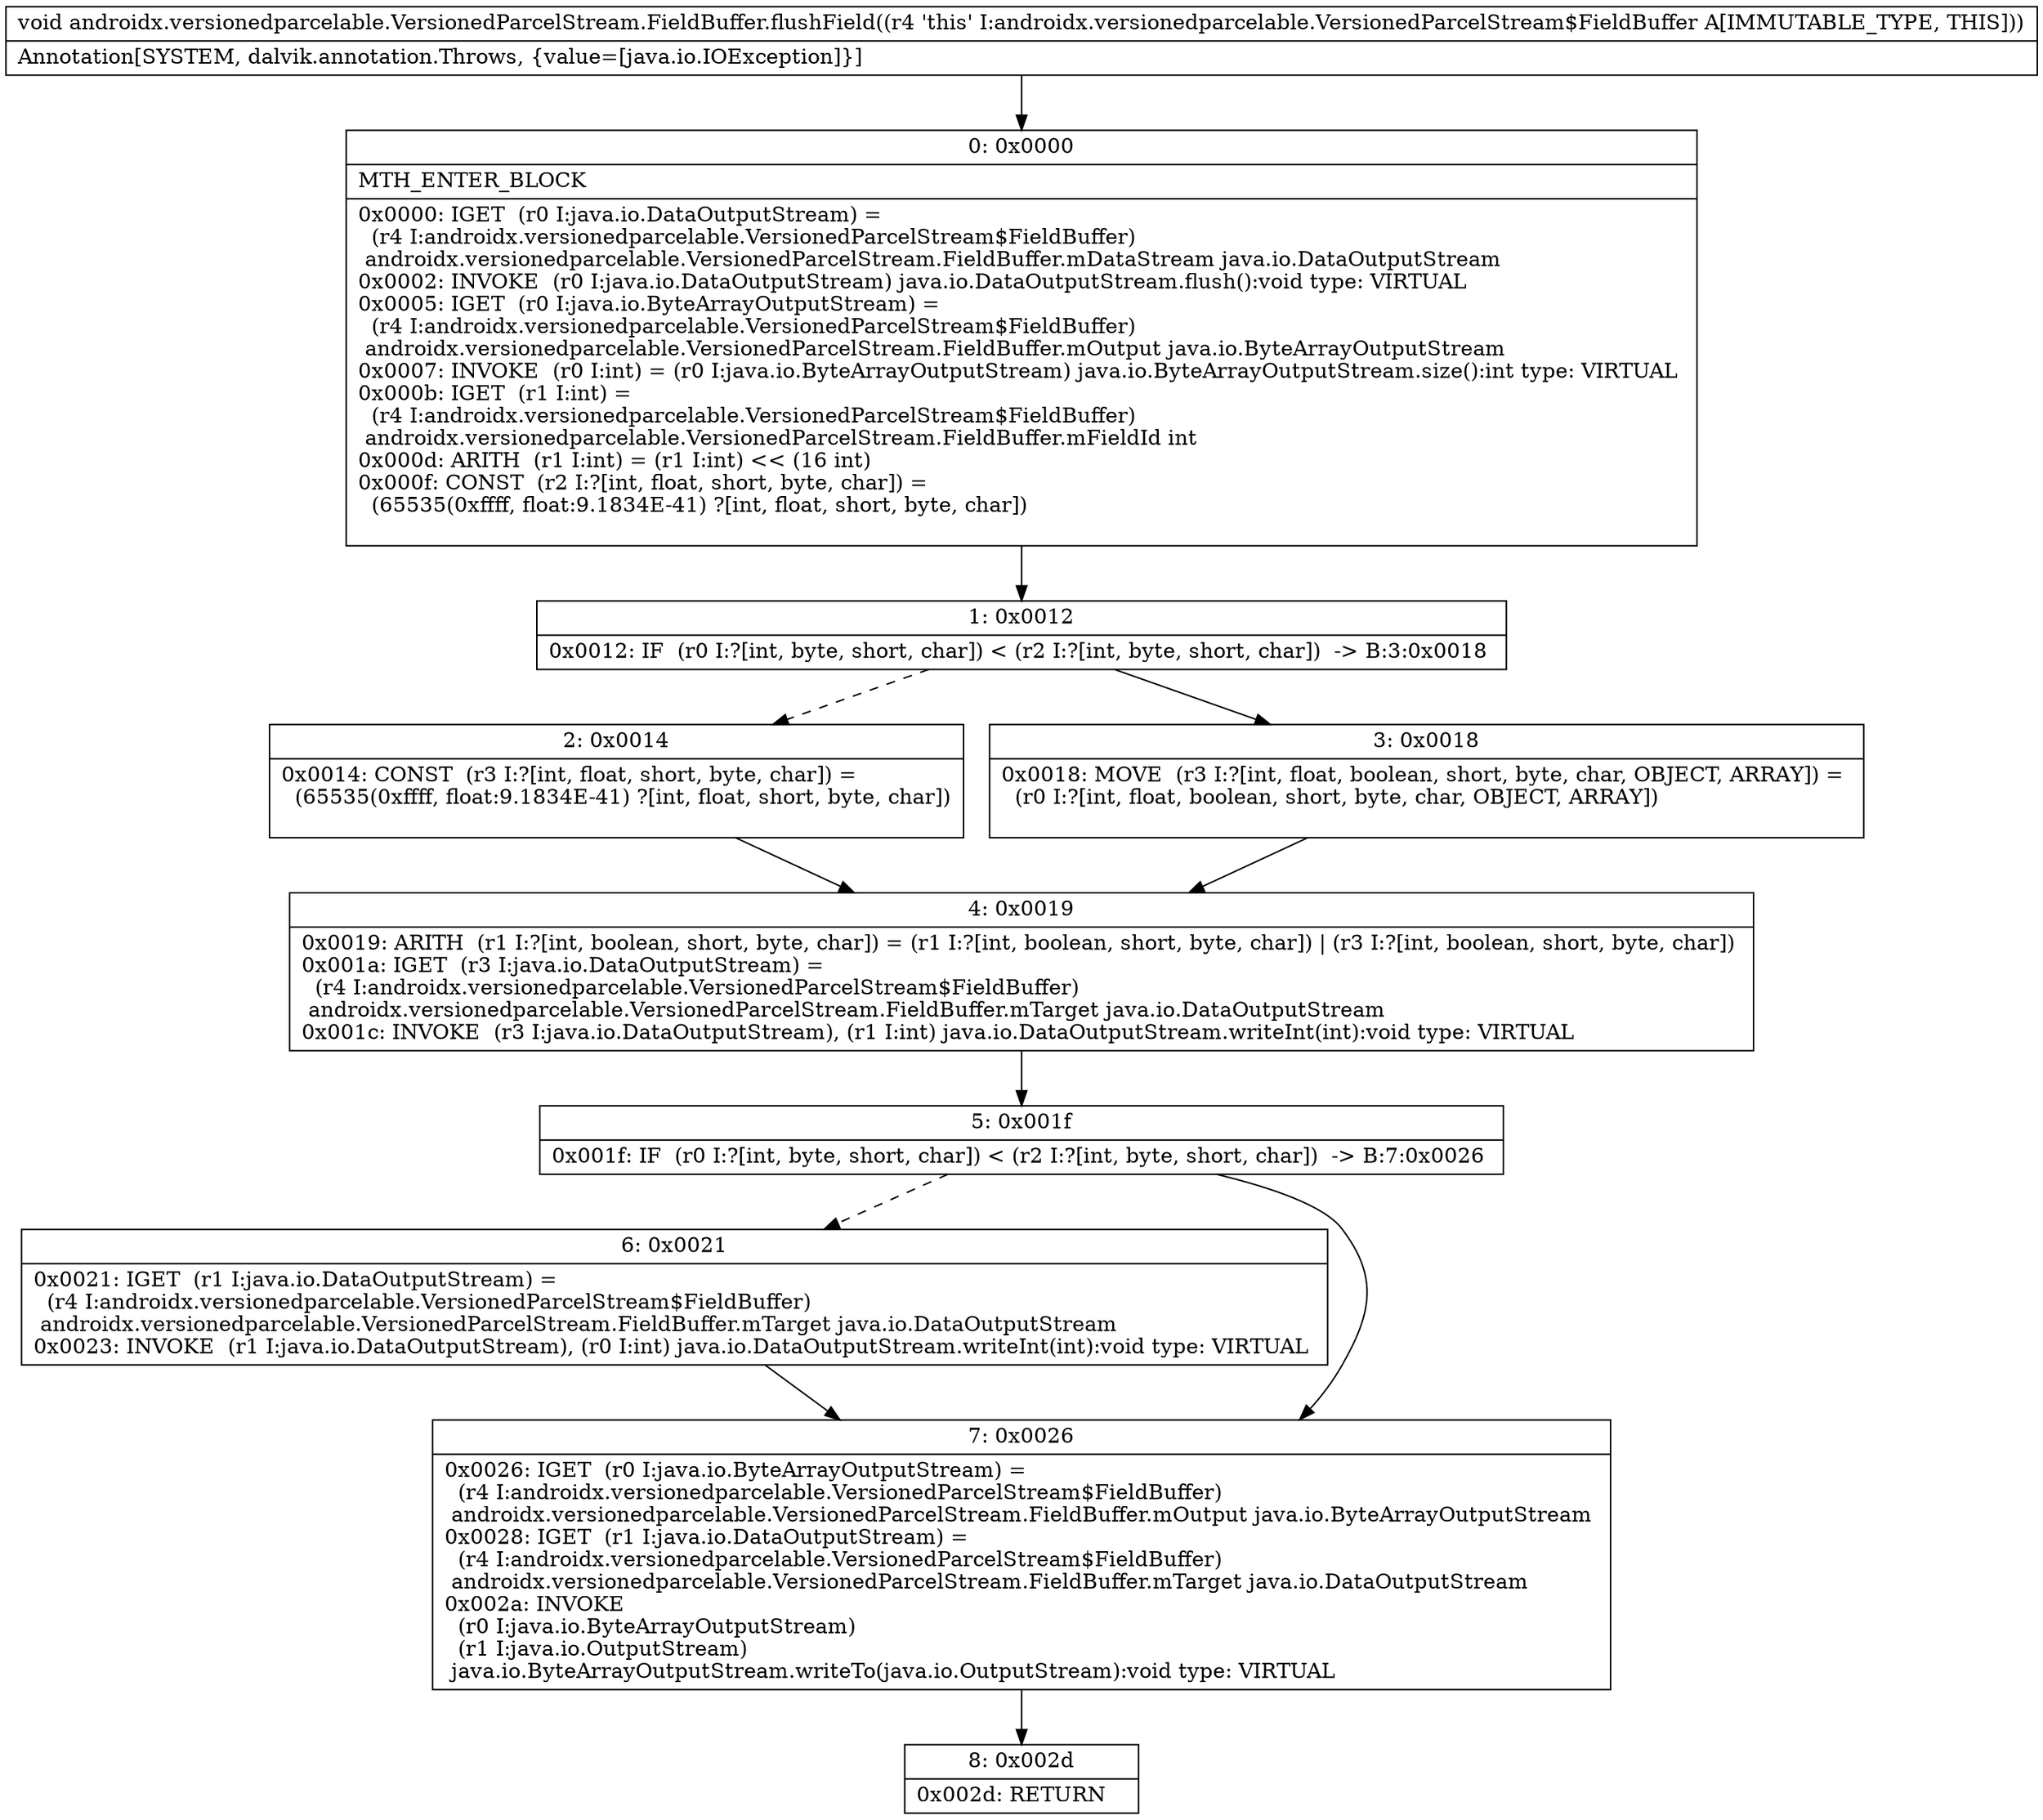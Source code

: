digraph "CFG forandroidx.versionedparcelable.VersionedParcelStream.FieldBuffer.flushField()V" {
Node_0 [shape=record,label="{0\:\ 0x0000|MTH_ENTER_BLOCK\l|0x0000: IGET  (r0 I:java.io.DataOutputStream) = \l  (r4 I:androidx.versionedparcelable.VersionedParcelStream$FieldBuffer)\l androidx.versionedparcelable.VersionedParcelStream.FieldBuffer.mDataStream java.io.DataOutputStream \l0x0002: INVOKE  (r0 I:java.io.DataOutputStream) java.io.DataOutputStream.flush():void type: VIRTUAL \l0x0005: IGET  (r0 I:java.io.ByteArrayOutputStream) = \l  (r4 I:androidx.versionedparcelable.VersionedParcelStream$FieldBuffer)\l androidx.versionedparcelable.VersionedParcelStream.FieldBuffer.mOutput java.io.ByteArrayOutputStream \l0x0007: INVOKE  (r0 I:int) = (r0 I:java.io.ByteArrayOutputStream) java.io.ByteArrayOutputStream.size():int type: VIRTUAL \l0x000b: IGET  (r1 I:int) = \l  (r4 I:androidx.versionedparcelable.VersionedParcelStream$FieldBuffer)\l androidx.versionedparcelable.VersionedParcelStream.FieldBuffer.mFieldId int \l0x000d: ARITH  (r1 I:int) = (r1 I:int) \<\< (16 int) \l0x000f: CONST  (r2 I:?[int, float, short, byte, char]) = \l  (65535(0xffff, float:9.1834E\-41) ?[int, float, short, byte, char])\l \l}"];
Node_1 [shape=record,label="{1\:\ 0x0012|0x0012: IF  (r0 I:?[int, byte, short, char]) \< (r2 I:?[int, byte, short, char])  \-\> B:3:0x0018 \l}"];
Node_2 [shape=record,label="{2\:\ 0x0014|0x0014: CONST  (r3 I:?[int, float, short, byte, char]) = \l  (65535(0xffff, float:9.1834E\-41) ?[int, float, short, byte, char])\l \l}"];
Node_3 [shape=record,label="{3\:\ 0x0018|0x0018: MOVE  (r3 I:?[int, float, boolean, short, byte, char, OBJECT, ARRAY]) = \l  (r0 I:?[int, float, boolean, short, byte, char, OBJECT, ARRAY])\l \l}"];
Node_4 [shape=record,label="{4\:\ 0x0019|0x0019: ARITH  (r1 I:?[int, boolean, short, byte, char]) = (r1 I:?[int, boolean, short, byte, char]) \| (r3 I:?[int, boolean, short, byte, char]) \l0x001a: IGET  (r3 I:java.io.DataOutputStream) = \l  (r4 I:androidx.versionedparcelable.VersionedParcelStream$FieldBuffer)\l androidx.versionedparcelable.VersionedParcelStream.FieldBuffer.mTarget java.io.DataOutputStream \l0x001c: INVOKE  (r3 I:java.io.DataOutputStream), (r1 I:int) java.io.DataOutputStream.writeInt(int):void type: VIRTUAL \l}"];
Node_5 [shape=record,label="{5\:\ 0x001f|0x001f: IF  (r0 I:?[int, byte, short, char]) \< (r2 I:?[int, byte, short, char])  \-\> B:7:0x0026 \l}"];
Node_6 [shape=record,label="{6\:\ 0x0021|0x0021: IGET  (r1 I:java.io.DataOutputStream) = \l  (r4 I:androidx.versionedparcelable.VersionedParcelStream$FieldBuffer)\l androidx.versionedparcelable.VersionedParcelStream.FieldBuffer.mTarget java.io.DataOutputStream \l0x0023: INVOKE  (r1 I:java.io.DataOutputStream), (r0 I:int) java.io.DataOutputStream.writeInt(int):void type: VIRTUAL \l}"];
Node_7 [shape=record,label="{7\:\ 0x0026|0x0026: IGET  (r0 I:java.io.ByteArrayOutputStream) = \l  (r4 I:androidx.versionedparcelable.VersionedParcelStream$FieldBuffer)\l androidx.versionedparcelable.VersionedParcelStream.FieldBuffer.mOutput java.io.ByteArrayOutputStream \l0x0028: IGET  (r1 I:java.io.DataOutputStream) = \l  (r4 I:androidx.versionedparcelable.VersionedParcelStream$FieldBuffer)\l androidx.versionedparcelable.VersionedParcelStream.FieldBuffer.mTarget java.io.DataOutputStream \l0x002a: INVOKE  \l  (r0 I:java.io.ByteArrayOutputStream)\l  (r1 I:java.io.OutputStream)\l java.io.ByteArrayOutputStream.writeTo(java.io.OutputStream):void type: VIRTUAL \l}"];
Node_8 [shape=record,label="{8\:\ 0x002d|0x002d: RETURN   \l}"];
MethodNode[shape=record,label="{void androidx.versionedparcelable.VersionedParcelStream.FieldBuffer.flushField((r4 'this' I:androidx.versionedparcelable.VersionedParcelStream$FieldBuffer A[IMMUTABLE_TYPE, THIS]))  | Annotation[SYSTEM, dalvik.annotation.Throws, \{value=[java.io.IOException]\}]\l}"];
MethodNode -> Node_0;
Node_0 -> Node_1;
Node_1 -> Node_2[style=dashed];
Node_1 -> Node_3;
Node_2 -> Node_4;
Node_3 -> Node_4;
Node_4 -> Node_5;
Node_5 -> Node_6[style=dashed];
Node_5 -> Node_7;
Node_6 -> Node_7;
Node_7 -> Node_8;
}

